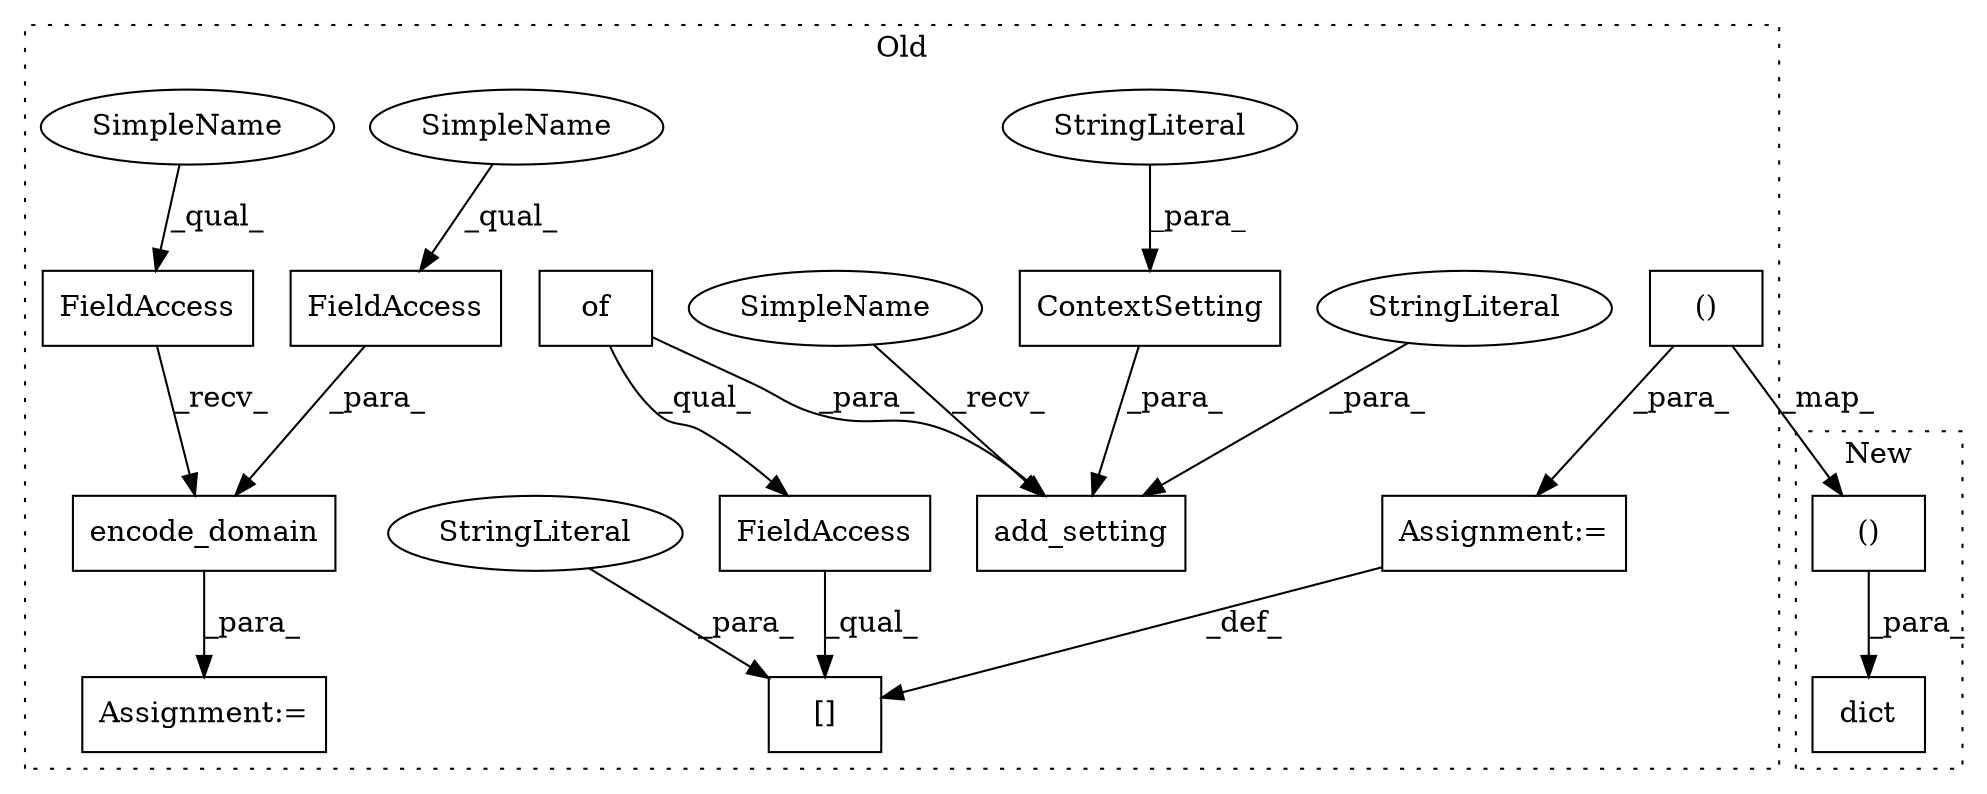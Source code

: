 digraph G {
subgraph cluster0 {
1 [label="add_setting" a="32" s="9341,9427" l="12,1" shape="box"];
3 [label="StringLiteral" a="45" s="9366" l="18" shape="ellipse"];
4 [label="ContextSetting" a="32" s="9385,9426" l="15,1" shape="box"];
5 [label="StringLiteral" a="45" s="9400" l="2" shape="ellipse"];
6 [label="FieldAccess" a="22" s="9258" l="12" shape="box"];
7 [label="FieldAccess" a="22" s="9285" l="11" shape="box"];
8 [label="of" a="32" s="9325" l="4" shape="box"];
9 [label="[]" a="2" s="9434,9472" l="20,1" shape="box"];
10 [label="FieldAccess" a="22" s="9434" l="19" shape="box"];
11 [label="encode_domain" a="32" s="9271,9296" l="14,1" shape="box"];
13 [label="()" a="106" s="9489" l="35" shape="box"];
14 [label="StringLiteral" a="45" s="9454" l="18" shape="ellipse"];
15 [label="Assignment:=" a="7" s="9473" l="1" shape="box"];
16 [label="Assignment:=" a="7" s="9256" l="2" shape="box"];
17 [label="SimpleName" a="42" s="9336" l="4" shape="ellipse"];
18 [label="SimpleName" a="42" s="9258" l="4" shape="ellipse"];
19 [label="SimpleName" a="42" s="9285" l="4" shape="ellipse"];
label = "Old";
style="dotted";
}
subgraph cluster1 {
2 [label="dict" a="32" s="10202,10259" l="10,2" shape="box"];
12 [label="()" a="106" s="10212" l="47" shape="box"];
label = "New";
style="dotted";
}
3 -> 1 [label="_para_"];
4 -> 1 [label="_para_"];
5 -> 4 [label="_para_"];
6 -> 11 [label="_recv_"];
7 -> 11 [label="_para_"];
8 -> 1 [label="_para_"];
8 -> 10 [label="_qual_"];
10 -> 9 [label="_qual_"];
11 -> 16 [label="_para_"];
12 -> 2 [label="_para_"];
13 -> 12 [label="_map_"];
13 -> 15 [label="_para_"];
14 -> 9 [label="_para_"];
15 -> 9 [label="_def_"];
17 -> 1 [label="_recv_"];
18 -> 6 [label="_qual_"];
19 -> 7 [label="_qual_"];
}
